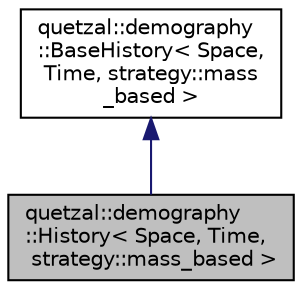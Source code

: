 digraph "quetzal::demography::History&lt; Space, Time, strategy::mass_based &gt;"
{
 // LATEX_PDF_SIZE
  edge [fontname="Helvetica",fontsize="10",labelfontname="Helvetica",labelfontsize="10"];
  node [fontname="Helvetica",fontsize="10",shape=record];
  Node0 [label="quetzal::demography\l::History\< Space, Time,\l strategy::mass_based \>",height=0.2,width=0.4,color="black", fillcolor="grey75", style="filled", fontcolor="black",tooltip="Partial specialization where populations levels are assumed high enough to be considered as divisible..."];
  Node1 -> Node0 [dir="back",color="midnightblue",fontsize="10",style="solid",fontname="Helvetica"];
  Node1 [label="quetzal::demography\l::BaseHistory\< Space,\l Time, strategy::mass\l_based \>",height=0.2,width=0.4,color="black", fillcolor="white", style="filled",URL="$classquetzal_1_1demography_1_1_base_history.html",tooltip=" "];
}
